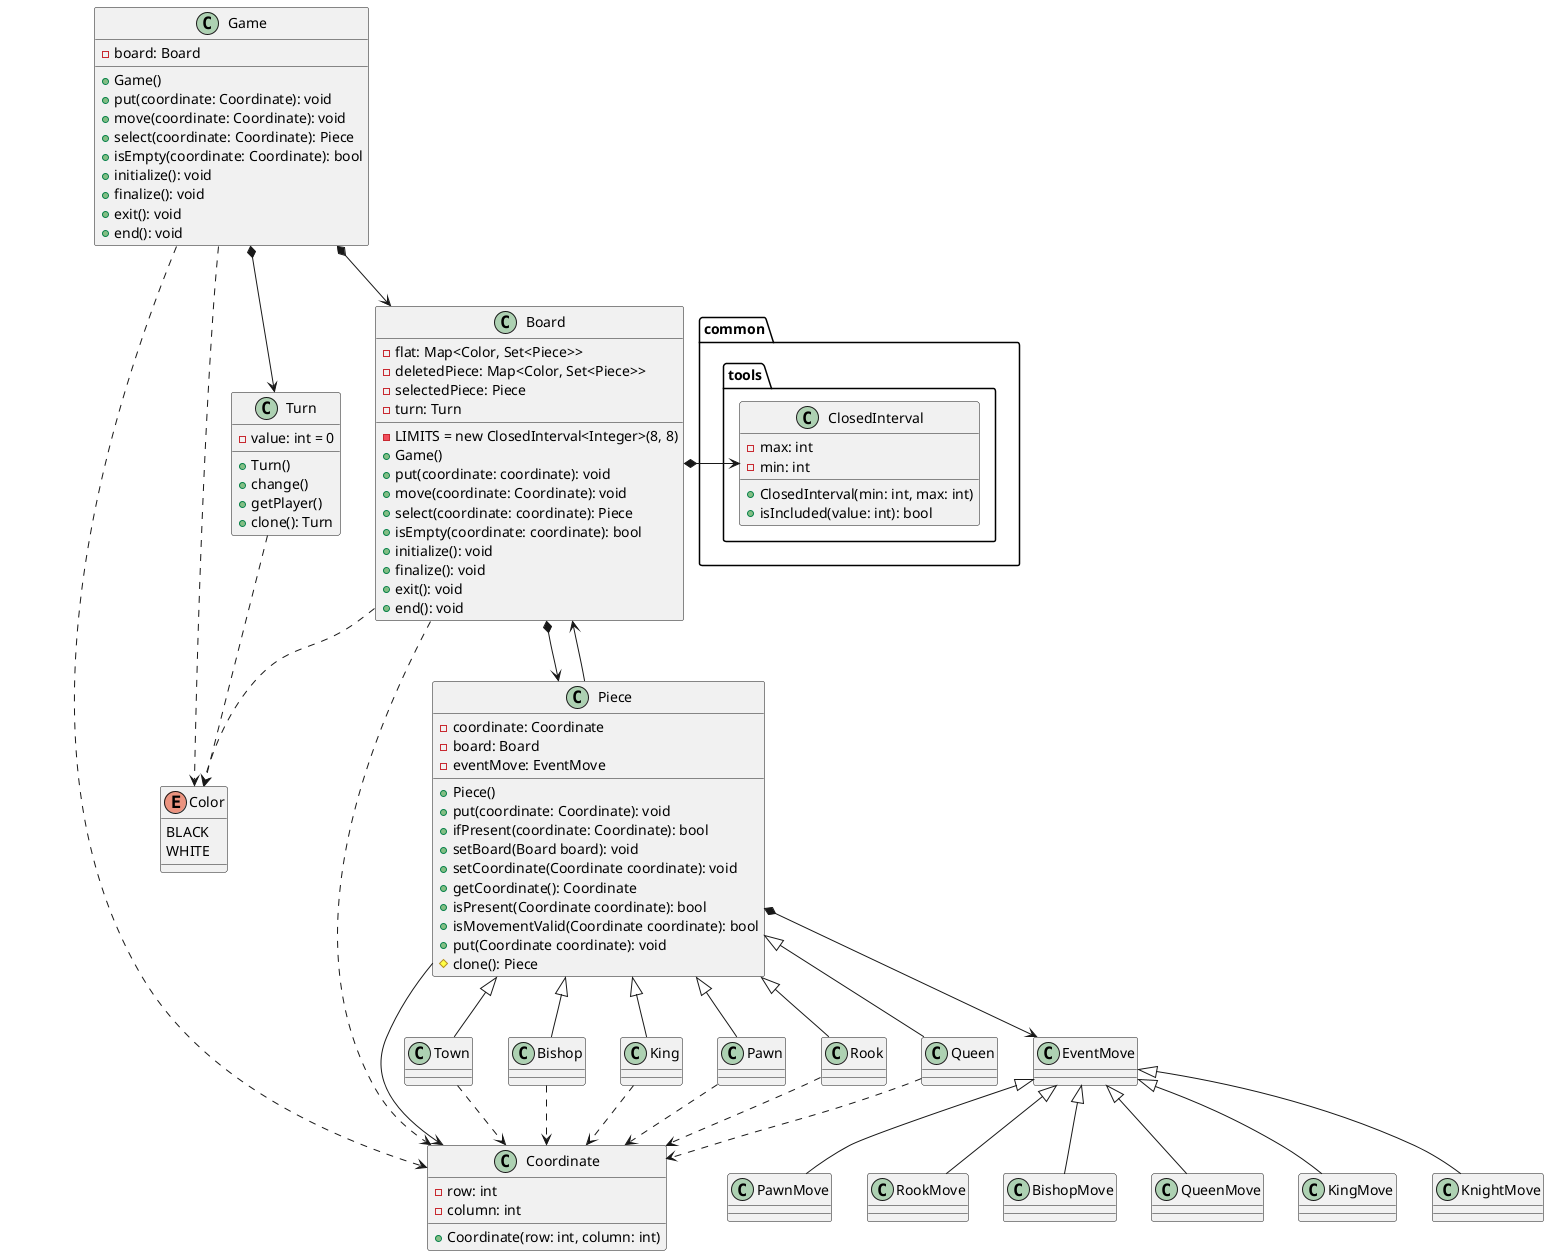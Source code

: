 @startuml

class Game  {

  -board: Board
  
  +Game()
  +put(coordinate: Coordinate): void
  +move(coordinate: Coordinate): void
  +select(coordinate: Coordinate): Piece
  +isEmpty(coordinate: Coordinate): bool
  +initialize(): void
  +finalize(): void
  +exit(): void
  +end(): void
}

class Board {

  -flat: Map<Color, Set<Piece>>
  -deletedPiece: Map<Color, Set<Piece>>
  -selectedPiece: Piece
  -turn: Turn
  -LIMITS = new ClosedInterval<Integer>(8, 8)
  
  +Game()
  +put(coordinate: coordinate): void
  +move(coordinate: Coordinate): void
  +select(coordinate: coordinate): Piece
  +isEmpty(coordinate: coordinate): bool
  +initialize(): void
  +finalize(): void
  +exit(): void
  +end(): void
}

enum Color {
  BLACK
  WHITE
}

class Piece {
  -coordinate: Coordinate
  -board: Board
  -eventMove: EventMove

  +Piece()
  +put(coordinate: Coordinate): void
  +ifPresent(coordinate: Coordinate): bool
  +setBoard(Board board): void
  +setCoordinate(Coordinate coordinate): void
  +getCoordinate(): Coordinate
  +isPresent(Coordinate coordinate): bool
  +isMovementValid(Coordinate coordinate): bool
  +put(Coordinate coordinate): void
  #clone(): Piece
}

class Turn {
  -value: int = 0

  +Turn()
  +change()
  +getPlayer()
  +clone(): Turn
}

class common.tools.ClosedInterval{
  
  -max: int
  -min: int
  
  +ClosedInterval(min: int, max: int)
  +isIncluded(value: int): bool
}

class Town {
}

class Coordinate {
  -row: int
  -column: int
  
  +Coordinate(row: int, column: int)
}

Game *--> Board
Game .> Coordinate
Game *--> Turn
Game .right.> Color
Board *--> Piece
Board ..> Coordinate
Board ..> Color
Board *-right-> ClosedInterval
Turn ..> Color
Piece <|-- Town
Piece <|-- Bishop
Piece <|-- King
Piece <|-- Pawn
Piece <|-- Rook
Piece <|-- Queen
Piece --> Board
Piece --> Coordinate
Piece *--> EventMove

Town ..> Coordinate
Bishop ..> Coordinate
King ..> Coordinate
Pawn ..> Coordinate
Rook ..> Coordinate
Queen ..> Coordinate

EventMove <|-- PawnMove
EventMove <|-- RookMove
EventMove <|-- BishopMove
EventMove <|-- QueenMove
EventMove <|-- KingMove
EventMove <|-- KnightMove

@enduml


